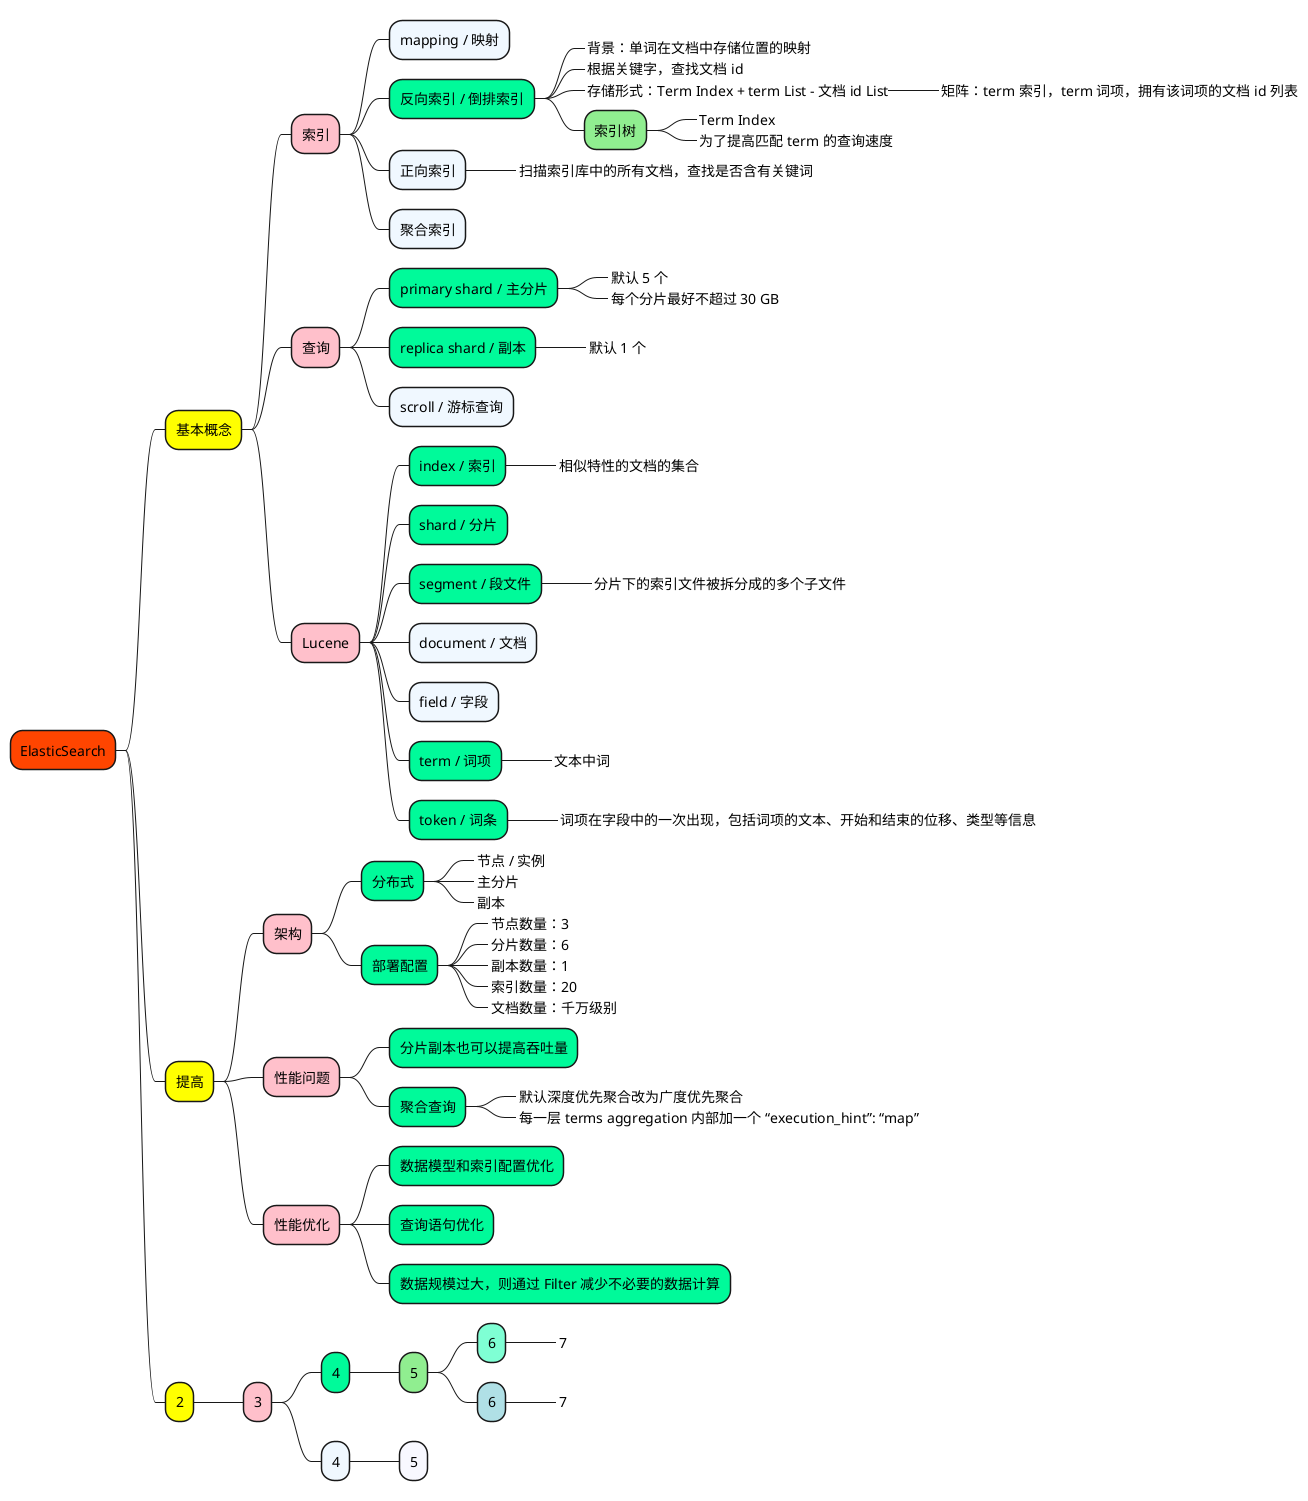 @startmindmap

+[#OrangeRed] ElasticSearch

++[#yellow] 基本概念

+++[#Pink] 索引

++++[#AliceBlue] mapping / 映射

++++[#MediumSpringGreen] 反向索引 / 倒排索引
+++++[#LightGreen]_ 背景：单词在文档中存储位置的映射
+++++[#LightGreen]_ 根据关键字，查找文档 id
+++++[#LightGreen]_ 存储形式：Term Index + term List - 文档 id List
++++++[#Aquamarine]_ 矩阵：term 索引，term 词项，拥有该词项的文档 id 列表
+++++[#LightGreen] 索引树
++++++[#Aquamarine]_ Term Index
++++++[#Aquamarine]_ 为了提高匹配 term 的查询速度

++++[#AliceBlue] 正向索引
+++++[#LightGreen]_ 扫描索引库中的所有文档，查找是否含有关键词

++++[#AliceBlue] 聚合索引


+++[#Pink] 查询

++++[#MediumSpringGreen] primary shard / 主分片
+++++[#LightGreen]_ 默认 5 个
+++++[#LightGreen]_ 每个分片最好不超过 30 GB

++++[#MediumSpringGreen] replica shard / 副本
+++++[#LightGreen]_ 默认 1 个

++++[#AliceBlue] scroll / 游标查询


+++[#Pink] Lucene

++++[#MediumSpringGreen] index / 索引
+++++[#LightGreen]_ 相似特性的文档的集合
++++[#MediumSpringGreen] shard / 分片
++++[#MediumSpringGreen] segment / 段文件
+++++[#LightGreen]_ 分片下的索引文件被拆分成的多个子文件
++++[#AliceBlue] document / 文档
++++[#AliceBlue] field / 字段
++++[#MediumSpringGreen] term / 词项
+++++[#LightGreen]_ 文本中词
++++[#MediumSpringGreen] token / 词条
+++++[#LightGreen]_ 词项在字段中的一次出现，包括词项的文本、开始和结束的位移、类型等信息


++[#yellow] 提高

+++[#Pink] 架构

++++[#MediumSpringGreen] 分布式
+++++[#LightGreen]_ 节点 / 实例
+++++[#LightGreen]_ 主分片
+++++[#LightGreen]_ 副本

++++[#MediumSpringGreen] 部署配置
+++++[#LightGreen]_ 节点数量：3
+++++[#LightGreen]_ 分片数量：6
+++++[#LightGreen]_ 副本数量：1
+++++[#LightGreen]_ 索引数量：20
+++++[#LightGreen]_ 文档数量：千万级别


+++[#Pink] 性能问题
++++[#MediumSpringGreen] 分片副本也可以提高吞吐量
++++[#MediumSpringGreen] 聚合查询
+++++[#LightGreen]_ 默认深度优先聚合改为广度优先聚合
+++++[#LightGreen]_ 每一层 terms aggregation 内部加一个 “execution_hint”: “map”



+++[#Pink] 性能优化
++++[#MediumSpringGreen] 数据模型和索引配置优化
++++[#MediumSpringGreen] 查询语句优化
++++[#MediumSpringGreen] 数据规模过大，则通过 Filter 减少不必要的数据计算



++[#yellow] 2

+++[#Pink] 3

++++[#MediumSpringGreen] 4
+++++[#LightGreen] 5
++++++[#Aquamarine] 6
+++++++[#Aquamarine]_ 7
++++++[#PowderBlue] 6
+++++++[#PowderBlue]_ 7
++++[#AliceBlue] 4
+++++[#GhostWhite] 5



'https://segmentfault.com/a/1190000038278889


@endmindmap